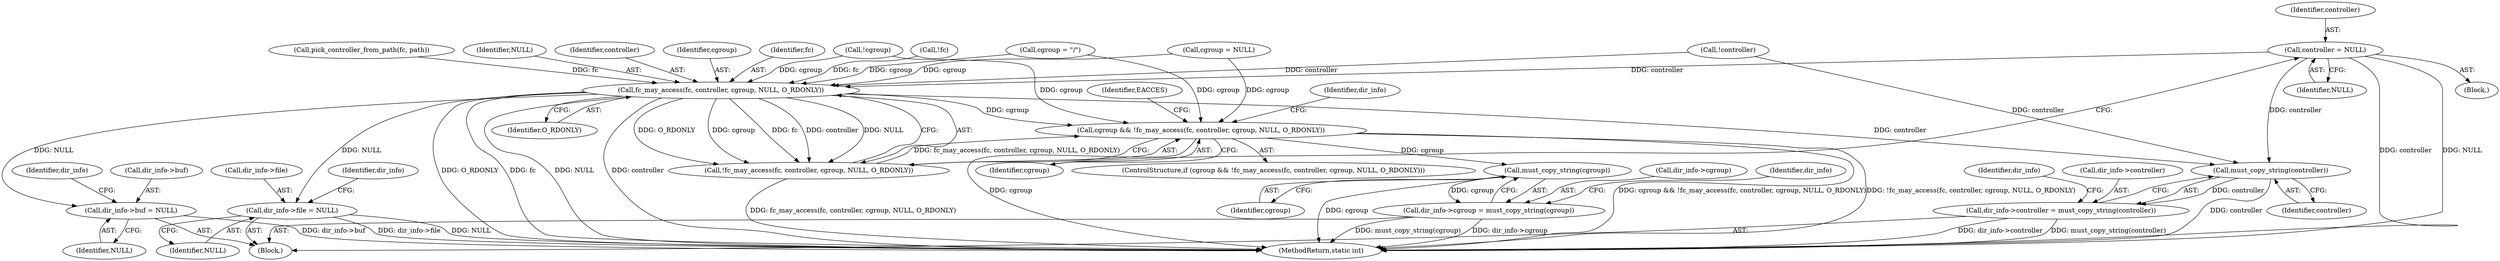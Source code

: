 digraph "0_lxcfs_a8b6c3e0537e90fba3c55910fd1b7229d54a60a7_3@pointer" {
"1000132" [label="(Call,controller = NULL)"];
"1000163" [label="(Call,fc_may_access(fc, controller, cgroup, NULL, O_RDONLY))"];
"1000160" [label="(Call,cgroup && !fc_may_access(fc, controller, cgroup, NULL, O_RDONLY))"];
"1000195" [label="(Call,must_copy_string(cgroup))"];
"1000191" [label="(Call,dir_info->cgroup = must_copy_string(cgroup))"];
"1000162" [label="(Call,!fc_may_access(fc, controller, cgroup, NULL, O_RDONLY))"];
"1000189" [label="(Call,must_copy_string(controller))"];
"1000185" [label="(Call,dir_info->controller = must_copy_string(controller))"];
"1000202" [label="(Call,dir_info->buf = NULL)"];
"1000207" [label="(Call,dir_info->file = NULL)"];
"1000209" [label="(Identifier,dir_info)"];
"1000133" [label="(Identifier,controller)"];
"1000143" [label="(Call,!controller)"];
"1000190" [label="(Identifier,controller)"];
"1000161" [label="(Identifier,cgroup)"];
"1000192" [label="(Call,dir_info->cgroup)"];
"1000226" [label="(MethodReturn,static int)"];
"1000156" [label="(Call,cgroup = \"/\")"];
"1000128" [label="(Block,)"];
"1000168" [label="(Identifier,O_RDONLY)"];
"1000134" [label="(Identifier,NULL)"];
"1000186" [label="(Call,dir_info->controller)"];
"1000195" [label="(Call,must_copy_string(cgroup))"];
"1000203" [label="(Call,dir_info->buf)"];
"1000166" [label="(Identifier,cgroup)"];
"1000164" [label="(Identifier,fc)"];
"1000174" [label="(Identifier,dir_info)"];
"1000159" [label="(ControlStructure,if (cgroup && !fc_may_access(fc, controller, cgroup, NULL, O_RDONLY)))"];
"1000191" [label="(Call,dir_info->cgroup = must_copy_string(cgroup))"];
"1000105" [label="(Block,)"];
"1000162" [label="(Call,!fc_may_access(fc, controller, cgroup, NULL, O_RDONLY))"];
"1000129" [label="(Call,cgroup = NULL)"];
"1000211" [label="(Identifier,NULL)"];
"1000214" [label="(Identifier,dir_info)"];
"1000117" [label="(Call,!fc)"];
"1000189" [label="(Call,must_copy_string(controller))"];
"1000139" [label="(Call,pick_controller_from_path(fc, path))"];
"1000206" [label="(Identifier,NULL)"];
"1000196" [label="(Identifier,cgroup)"];
"1000163" [label="(Call,fc_may_access(fc, controller, cgroup, NULL, O_RDONLY))"];
"1000153" [label="(Call,!cgroup)"];
"1000132" [label="(Call,controller = NULL)"];
"1000208" [label="(Call,dir_info->file)"];
"1000172" [label="(Identifier,EACCES)"];
"1000160" [label="(Call,cgroup && !fc_may_access(fc, controller, cgroup, NULL, O_RDONLY))"];
"1000202" [label="(Call,dir_info->buf = NULL)"];
"1000193" [label="(Identifier,dir_info)"];
"1000167" [label="(Identifier,NULL)"];
"1000185" [label="(Call,dir_info->controller = must_copy_string(controller))"];
"1000199" [label="(Identifier,dir_info)"];
"1000207" [label="(Call,dir_info->file = NULL)"];
"1000165" [label="(Identifier,controller)"];
"1000132" -> "1000128"  [label="AST: "];
"1000132" -> "1000134"  [label="CFG: "];
"1000133" -> "1000132"  [label="AST: "];
"1000134" -> "1000132"  [label="AST: "];
"1000161" -> "1000132"  [label="CFG: "];
"1000132" -> "1000226"  [label="DDG: controller"];
"1000132" -> "1000226"  [label="DDG: NULL"];
"1000132" -> "1000163"  [label="DDG: controller"];
"1000132" -> "1000189"  [label="DDG: controller"];
"1000163" -> "1000162"  [label="AST: "];
"1000163" -> "1000168"  [label="CFG: "];
"1000164" -> "1000163"  [label="AST: "];
"1000165" -> "1000163"  [label="AST: "];
"1000166" -> "1000163"  [label="AST: "];
"1000167" -> "1000163"  [label="AST: "];
"1000168" -> "1000163"  [label="AST: "];
"1000162" -> "1000163"  [label="CFG: "];
"1000163" -> "1000226"  [label="DDG: O_RDONLY"];
"1000163" -> "1000226"  [label="DDG: fc"];
"1000163" -> "1000226"  [label="DDG: NULL"];
"1000163" -> "1000226"  [label="DDG: controller"];
"1000163" -> "1000160"  [label="DDG: cgroup"];
"1000163" -> "1000162"  [label="DDG: O_RDONLY"];
"1000163" -> "1000162"  [label="DDG: cgroup"];
"1000163" -> "1000162"  [label="DDG: fc"];
"1000163" -> "1000162"  [label="DDG: controller"];
"1000163" -> "1000162"  [label="DDG: NULL"];
"1000139" -> "1000163"  [label="DDG: fc"];
"1000117" -> "1000163"  [label="DDG: fc"];
"1000143" -> "1000163"  [label="DDG: controller"];
"1000129" -> "1000163"  [label="DDG: cgroup"];
"1000156" -> "1000163"  [label="DDG: cgroup"];
"1000153" -> "1000163"  [label="DDG: cgroup"];
"1000163" -> "1000189"  [label="DDG: controller"];
"1000163" -> "1000202"  [label="DDG: NULL"];
"1000163" -> "1000207"  [label="DDG: NULL"];
"1000160" -> "1000159"  [label="AST: "];
"1000160" -> "1000161"  [label="CFG: "];
"1000160" -> "1000162"  [label="CFG: "];
"1000161" -> "1000160"  [label="AST: "];
"1000162" -> "1000160"  [label="AST: "];
"1000172" -> "1000160"  [label="CFG: "];
"1000174" -> "1000160"  [label="CFG: "];
"1000160" -> "1000226"  [label="DDG: cgroup && !fc_may_access(fc, controller, cgroup, NULL, O_RDONLY)"];
"1000160" -> "1000226"  [label="DDG: !fc_may_access(fc, controller, cgroup, NULL, O_RDONLY)"];
"1000160" -> "1000226"  [label="DDG: cgroup"];
"1000129" -> "1000160"  [label="DDG: cgroup"];
"1000156" -> "1000160"  [label="DDG: cgroup"];
"1000153" -> "1000160"  [label="DDG: cgroup"];
"1000162" -> "1000160"  [label="DDG: fc_may_access(fc, controller, cgroup, NULL, O_RDONLY)"];
"1000160" -> "1000195"  [label="DDG: cgroup"];
"1000195" -> "1000191"  [label="AST: "];
"1000195" -> "1000196"  [label="CFG: "];
"1000196" -> "1000195"  [label="AST: "];
"1000191" -> "1000195"  [label="CFG: "];
"1000195" -> "1000226"  [label="DDG: cgroup"];
"1000195" -> "1000191"  [label="DDG: cgroup"];
"1000191" -> "1000105"  [label="AST: "];
"1000192" -> "1000191"  [label="AST: "];
"1000199" -> "1000191"  [label="CFG: "];
"1000191" -> "1000226"  [label="DDG: must_copy_string(cgroup)"];
"1000191" -> "1000226"  [label="DDG: dir_info->cgroup"];
"1000162" -> "1000226"  [label="DDG: fc_may_access(fc, controller, cgroup, NULL, O_RDONLY)"];
"1000189" -> "1000185"  [label="AST: "];
"1000189" -> "1000190"  [label="CFG: "];
"1000190" -> "1000189"  [label="AST: "];
"1000185" -> "1000189"  [label="CFG: "];
"1000189" -> "1000226"  [label="DDG: controller"];
"1000189" -> "1000185"  [label="DDG: controller"];
"1000143" -> "1000189"  [label="DDG: controller"];
"1000185" -> "1000105"  [label="AST: "];
"1000186" -> "1000185"  [label="AST: "];
"1000193" -> "1000185"  [label="CFG: "];
"1000185" -> "1000226"  [label="DDG: dir_info->controller"];
"1000185" -> "1000226"  [label="DDG: must_copy_string(controller)"];
"1000202" -> "1000105"  [label="AST: "];
"1000202" -> "1000206"  [label="CFG: "];
"1000203" -> "1000202"  [label="AST: "];
"1000206" -> "1000202"  [label="AST: "];
"1000209" -> "1000202"  [label="CFG: "];
"1000202" -> "1000226"  [label="DDG: dir_info->buf"];
"1000207" -> "1000105"  [label="AST: "];
"1000207" -> "1000211"  [label="CFG: "];
"1000208" -> "1000207"  [label="AST: "];
"1000211" -> "1000207"  [label="AST: "];
"1000214" -> "1000207"  [label="CFG: "];
"1000207" -> "1000226"  [label="DDG: dir_info->file"];
"1000207" -> "1000226"  [label="DDG: NULL"];
}
